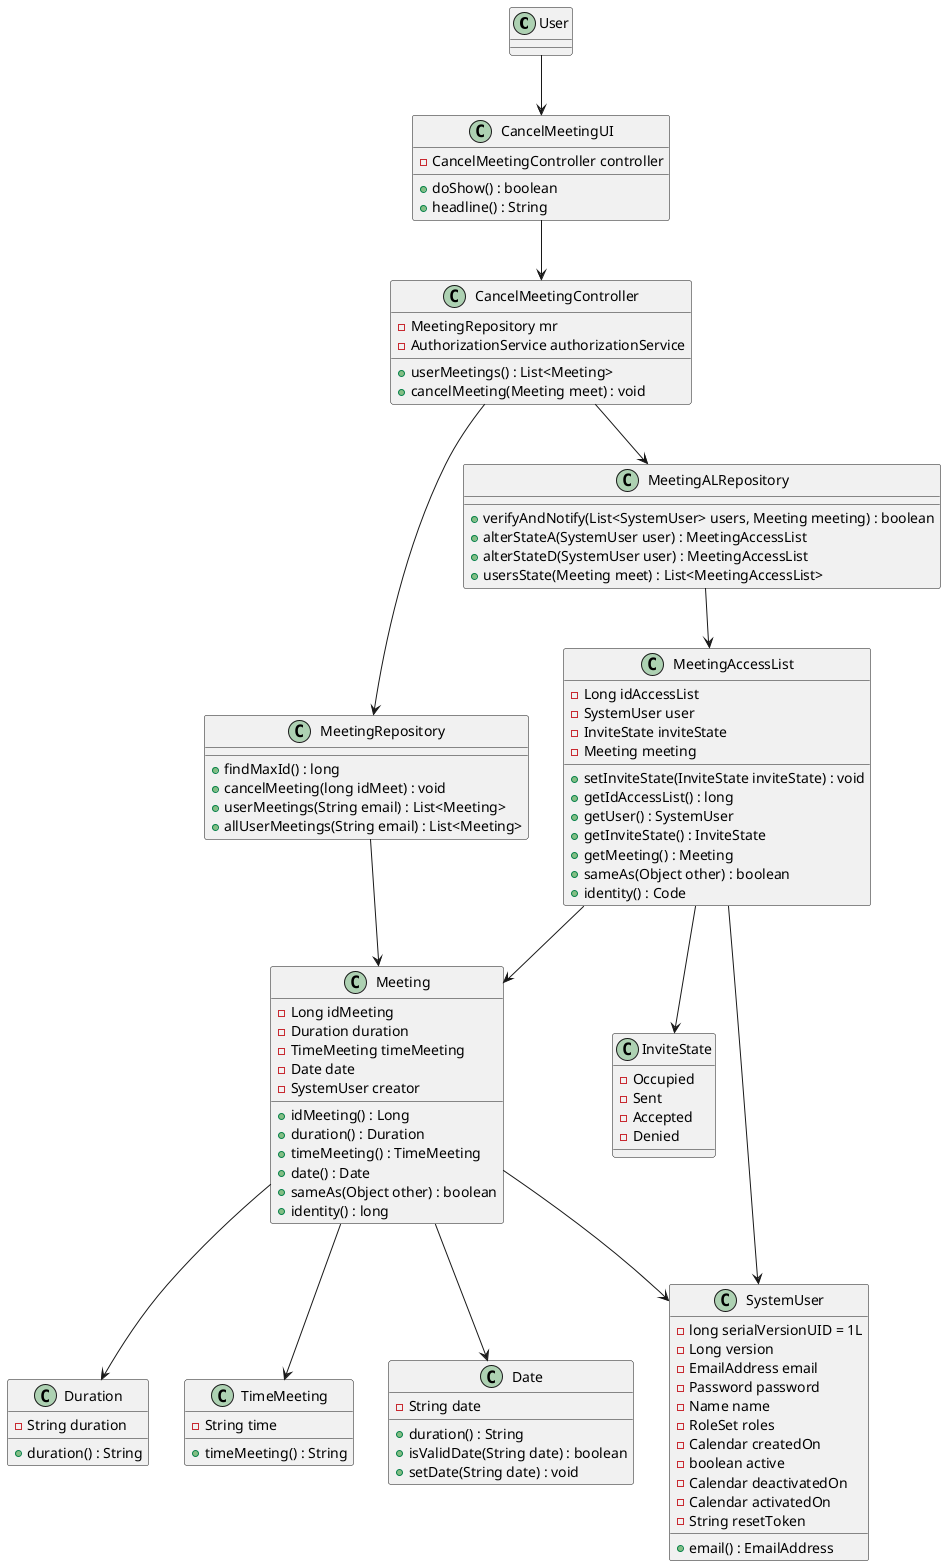 @startuml
class User {
}

class MeetingRepository {
    +findMaxId() : long
    +cancelMeeting(long idMeet) : void
    +userMeetings(String email) : List<Meeting>
    +allUserMeetings(String email) : List<Meeting>
}

class MeetingALRepository {
    +verifyAndNotify(List<SystemUser> users, Meeting meeting) : boolean
    +alterStateA(SystemUser user) : MeetingAccessList
    +alterStateD(SystemUser user) : MeetingAccessList
    +usersState(Meeting meet) : List<MeetingAccessList>
}

class CancelMeetingUI {
    -CancelMeetingController controller
    +doShow() : boolean
    +headline() : String
}

class CancelMeetingController {
    -MeetingRepository mr
    -AuthorizationService authorizationService
    +userMeetings() : List<Meeting>
    +cancelMeeting(Meeting meet) : void
}

class MeetingAccessList {
    - Long idAccessList
    - SystemUser user
    - InviteState inviteState
    - Meeting meeting
    + setInviteState(InviteState inviteState) : void
    + getIdAccessList() : long
    + getUser() : SystemUser
    + getInviteState() : InviteState
    + getMeeting() : Meeting
    + sameAs(Object other) : boolean
    + identity() : Code
}

class Meeting {
    - Long idMeeting
    - Duration duration
    - TimeMeeting timeMeeting
    - Date date
    - SystemUser creator
    + idMeeting() : Long
    + duration() : Duration
    + timeMeeting() : TimeMeeting
    + date() : Date
    + sameAs(Object other) : boolean
    + identity() : long
}

class Duration {
    - String duration
    + duration() : String
}

class TimeMeeting {
    - String time
    + timeMeeting() : String
}

class Date {
    - String date
    + duration() : String
    + isValidDate(String date) : boolean
    + setDate(String date) : void
}

class InviteState {
    - Occupied
    - Sent
    - Accepted
    - Denied
}

class SystemUser{
    - long serialVersionUID = 1L
    - Long version
    - EmailAddress email
    - Password password
    - Name name
    - RoleSet roles
    - Calendar createdOn
    - boolean active
    - Calendar deactivatedOn
    - Calendar activatedOn
    - String resetToken
    + email() : EmailAddress
}

User --> CancelMeetingUI
CancelMeetingUI --> CancelMeetingController
CancelMeetingController --> MeetingRepository
CancelMeetingController --> MeetingALRepository
MeetingRepository --> Meeting
Meeting --> Duration
Meeting --> TimeMeeting
Meeting --> Date
Meeting --> SystemUser
MeetingAccessList --> Meeting
MeetingAccessList --> SystemUser
MeetingAccessList --> InviteState
MeetingALRepository --> MeetingAccessList
@enduml
